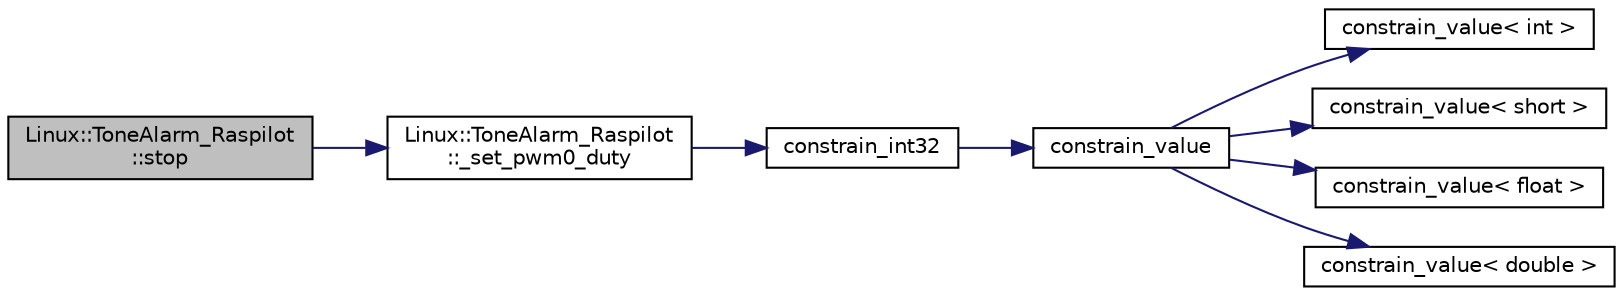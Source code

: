 digraph "Linux::ToneAlarm_Raspilot::stop"
{
 // INTERACTIVE_SVG=YES
  edge [fontname="Helvetica",fontsize="10",labelfontname="Helvetica",labelfontsize="10"];
  node [fontname="Helvetica",fontsize="10",shape=record];
  rankdir="LR";
  Node1 [label="Linux::ToneAlarm_Raspilot\l::stop",height=0.2,width=0.4,color="black", fillcolor="grey75", style="filled", fontcolor="black"];
  Node1 -> Node2 [color="midnightblue",fontsize="10",style="solid",fontname="Helvetica"];
  Node2 [label="Linux::ToneAlarm_Raspilot\l::_set_pwm0_duty",height=0.2,width=0.4,color="black", fillcolor="white", style="filled",URL="$classLinux_1_1ToneAlarm__Raspilot.html#a81a3719683af1625d3151d218e468275"];
  Node2 -> Node3 [color="midnightblue",fontsize="10",style="solid",fontname="Helvetica"];
  Node3 [label="constrain_int32",height=0.2,width=0.4,color="black", fillcolor="white", style="filled",URL="$AP__Math_8h.html#a40141a958e445f6293a659e856c49f55"];
  Node3 -> Node4 [color="midnightblue",fontsize="10",style="solid",fontname="Helvetica"];
  Node4 [label="constrain_value",height=0.2,width=0.4,color="black", fillcolor="white", style="filled",URL="$AP__Math_8h.html#a20e8f8671c282c69c1954652b6d61585"];
  Node4 -> Node5 [color="midnightblue",fontsize="10",style="solid",fontname="Helvetica"];
  Node5 [label="constrain_value\< int \>",height=0.2,width=0.4,color="black", fillcolor="white", style="filled",URL="$AP__Math_8cpp.html#a37e8e901754cb9c8e53a8e3030c82c50"];
  Node4 -> Node6 [color="midnightblue",fontsize="10",style="solid",fontname="Helvetica"];
  Node6 [label="constrain_value\< short \>",height=0.2,width=0.4,color="black", fillcolor="white", style="filled",URL="$AP__Math_8cpp.html#afdbe107ec1987d318a6347816fbf2b89"];
  Node4 -> Node7 [color="midnightblue",fontsize="10",style="solid",fontname="Helvetica"];
  Node7 [label="constrain_value\< float \>",height=0.2,width=0.4,color="black", fillcolor="white", style="filled",URL="$AP__Math_8cpp.html#ae6c621670c214da687de21d4e3a92587"];
  Node4 -> Node8 [color="midnightblue",fontsize="10",style="solid",fontname="Helvetica"];
  Node8 [label="constrain_value\< double \>",height=0.2,width=0.4,color="black", fillcolor="white", style="filled",URL="$AP__Math_8cpp.html#afe3990b00e9abc43fa97dfaf8e32f5c4"];
}
